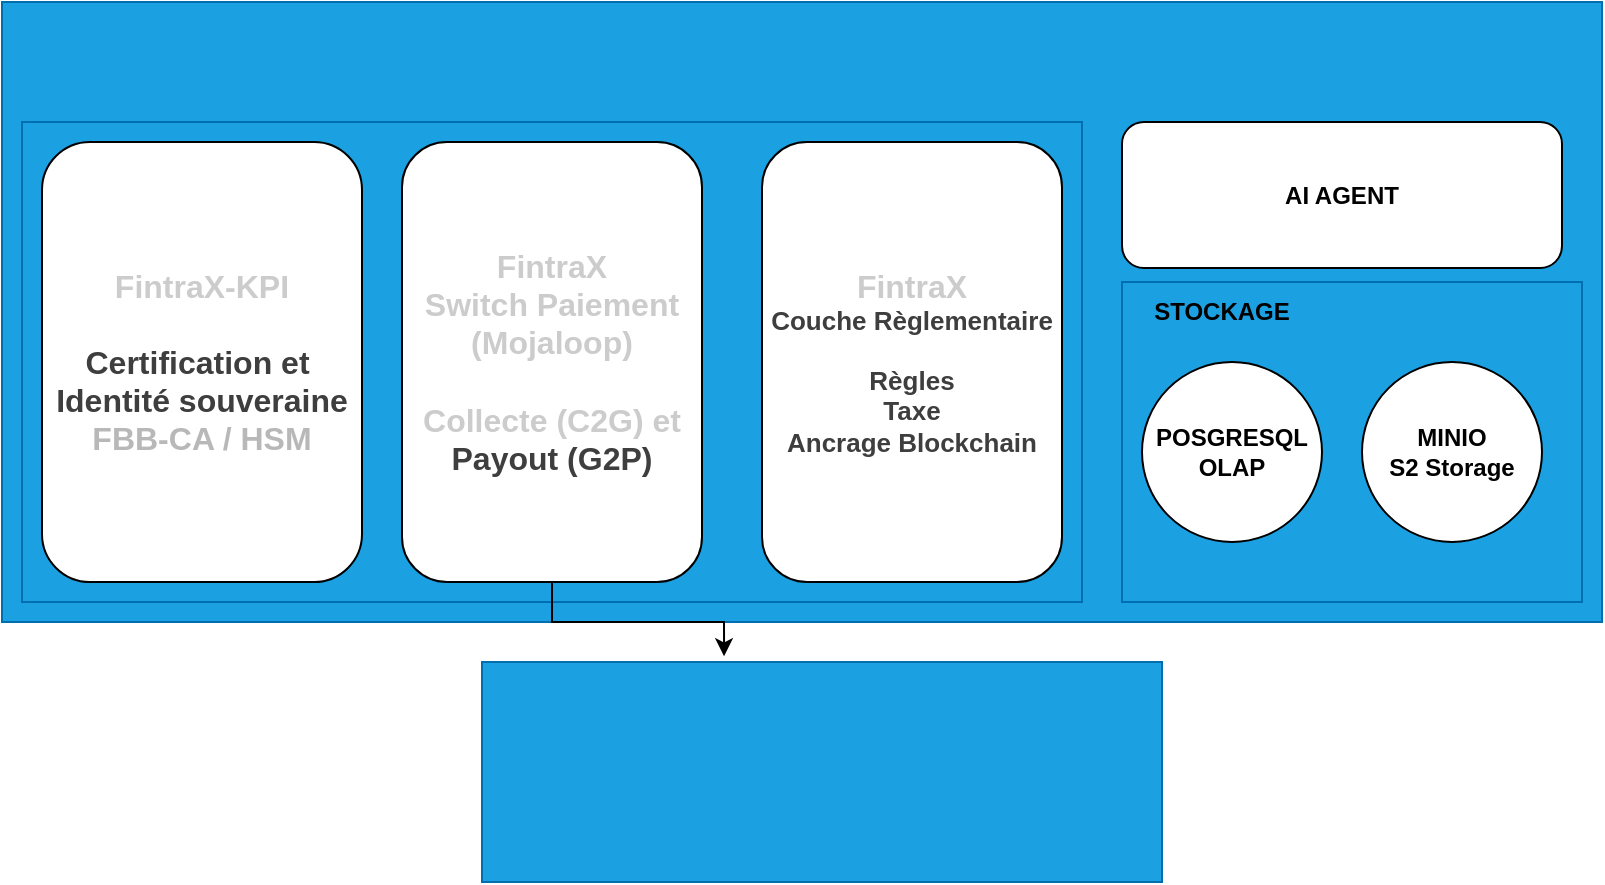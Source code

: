 <mxfile version="28.2.8">
  <diagram name="Page-1" id="pd06vX8_QuLK6uD4RIAm">
    <mxGraphModel dx="1158" dy="692" grid="1" gridSize="10" guides="1" tooltips="1" connect="1" arrows="1" fold="1" page="1" pageScale="1" pageWidth="827" pageHeight="1169" background="light-dark(#FFFFFF,#FFFFFF)" math="0" shadow="0">
      <root>
        <mxCell id="0" />
        <mxCell id="1" parent="0" />
        <mxCell id="qGJKDMODFNkzlP_5_Htt-1" value="" style="rounded=0;whiteSpace=wrap;html=1;fillColor=light-dark(#1BA1E2,#FFF2CC);fontColor=#ffffff;strokeColor=#006EAF;" parent="1" vertex="1">
          <mxGeometry x="10" y="710" width="800" height="310" as="geometry" />
        </mxCell>
        <mxCell id="qGJKDMODFNkzlP_5_Htt-2" value="" style="rounded=0;whiteSpace=wrap;html=1;fillColor=light-dark(#1BA1E2,#FFF2CC);fontColor=#ffffff;strokeColor=#006EAF;" parent="1" vertex="1">
          <mxGeometry x="250" y="1040" width="340" height="110" as="geometry" />
        </mxCell>
        <mxCell id="qGJKDMODFNkzlP_5_Htt-3" value="" style="rounded=0;whiteSpace=wrap;html=1;fillColor=light-dark(#1BA1E2,#FFE599);fontColor=#ffffff;strokeColor=#006EAF;" parent="1" vertex="1">
          <mxGeometry x="20" y="770" width="530" height="240" as="geometry" />
        </mxCell>
        <mxCell id="qGJKDMODFNkzlP_5_Htt-4" value="" style="rounded=0;whiteSpace=wrap;html=1;fillColor=light-dark(#1BA1E2,#FFE599);fontColor=#ffffff;strokeColor=#006EAF;" parent="1" vertex="1">
          <mxGeometry x="570" y="850" width="230" height="160" as="geometry" />
        </mxCell>
        <mxCell id="qGJKDMODFNkzlP_5_Htt-5" value="&lt;font style=&quot;color: light-dark(rgb(0, 0, 0), rgb(0, 0, 0));&quot;&gt;STOCKAGE&lt;/font&gt;" style="text;html=1;whiteSpace=wrap;strokeColor=none;fillColor=none;align=center;verticalAlign=middle;rounded=0;fontStyle=1" parent="1" vertex="1">
          <mxGeometry x="590" y="860" width="60" height="10" as="geometry" />
        </mxCell>
        <mxCell id="qGJKDMODFNkzlP_5_Htt-6" value="&lt;font style=&quot;color: light-dark(rgb(0, 0, 0), rgb(0, 0, 0));&quot;&gt;&lt;b&gt;POSGRESQL&lt;br&gt;OLAP&lt;/b&gt;&lt;/font&gt;" style="ellipse;whiteSpace=wrap;html=1;aspect=fixed;fillColor=light-dark(#FFFFFF,#FFD966);" parent="1" vertex="1">
          <mxGeometry x="580" y="890" width="90" height="90" as="geometry" />
        </mxCell>
        <mxCell id="qGJKDMODFNkzlP_5_Htt-7" value="&lt;font style=&quot;color: light-dark(rgb(0, 0, 0), rgb(0, 0, 0));&quot;&gt;&lt;b&gt;MINIO&lt;/b&gt;&lt;/font&gt;&lt;div&gt;&lt;font style=&quot;color: light-dark(rgb(0, 0, 0), rgb(0, 0, 0));&quot;&gt;&lt;b&gt;S2 Storage&lt;br&gt;&lt;/b&gt;&lt;/font&gt;&lt;/div&gt;" style="ellipse;whiteSpace=wrap;html=1;aspect=fixed;fillColor=light-dark(#FFFFFF,#FFD966);" parent="1" vertex="1">
          <mxGeometry x="690" y="890" width="90" height="90" as="geometry" />
        </mxCell>
        <mxCell id="qGJKDMODFNkzlP_5_Htt-8" value="&lt;b&gt;AI AGENT&lt;/b&gt;" style="rounded=1;whiteSpace=wrap;html=1;fillColor=light-dark(#FFFFFF,#FFD966);" parent="1" vertex="1">
          <mxGeometry x="570" y="770" width="220" height="73" as="geometry" />
        </mxCell>
        <mxCell id="qGJKDMODFNkzlP_5_Htt-10" value="&lt;font face=&quot;trebuchet ms, verdana, arial, sans-serif&quot; color=&quot;#cccccc&quot;&gt;&lt;span style=&quot;font-size: 16px; text-wrap-mode: nowrap;&quot;&gt;&lt;b&gt;FintraX&lt;/b&gt;&lt;/span&gt;&lt;/font&gt;&lt;div&gt;&lt;font face=&quot;trebuchet ms, verdana, arial, sans-serif&quot; color=&quot;#cccccc&quot;&gt;&lt;span style=&quot;font-size: 16px; text-wrap-mode: nowrap;&quot;&gt;&lt;b&gt;Switch Paiement&lt;/b&gt;&lt;/span&gt;&lt;/font&gt;&lt;/div&gt;&lt;div&gt;&lt;font face=&quot;trebuchet ms, verdana, arial, sans-serif&quot; color=&quot;#cccccc&quot;&gt;&lt;span style=&quot;font-size: 16px; text-wrap-mode: nowrap;&quot;&gt;&lt;b&gt;(Mojaloop)&lt;/b&gt;&lt;/span&gt;&lt;/font&gt;&lt;/div&gt;&lt;div&gt;&lt;font face=&quot;trebuchet ms, verdana, arial, sans-serif&quot; color=&quot;#cccccc&quot;&gt;&lt;span style=&quot;font-size: 16px; text-wrap-mode: nowrap;&quot;&gt;&lt;b&gt;&lt;br&gt;&lt;/b&gt;&lt;/span&gt;&lt;/font&gt;&lt;/div&gt;&lt;div&gt;&lt;font face=&quot;trebuchet ms, verdana, arial, sans-serif&quot; color=&quot;#cccccc&quot;&gt;&lt;span style=&quot;font-size: 16px; text-wrap-mode: nowrap;&quot;&gt;&lt;b&gt;Collecte (C2G) et&lt;/b&gt;&lt;/span&gt;&lt;/font&gt;&lt;/div&gt;&lt;div&gt;&lt;font face=&quot;trebuchet ms, verdana, arial, sans-serif&quot; color=&quot;#3e3e3e&quot;&gt;&lt;span style=&quot;font-size: 16px; text-wrap-mode: nowrap;&quot;&gt;&lt;b&gt;Payout (G2P)&lt;/b&gt;&lt;/span&gt;&lt;/font&gt;&lt;/div&gt;" style="rounded=1;whiteSpace=wrap;html=1;fillColor=light-dark(#FFFFFF,#FFD966);" parent="1" vertex="1">
          <mxGeometry x="210" y="780" width="150" height="220" as="geometry" />
        </mxCell>
        <mxCell id="qGJKDMODFNkzlP_5_Htt-11" value="&lt;font face=&quot;trebuchet ms, verdana, arial, sans-serif&quot; color=&quot;#cccccc&quot;&gt;&lt;span style=&quot;font-size: 16px; text-wrap-mode: nowrap;&quot;&gt;&lt;b&gt;FintraX&lt;/b&gt;&lt;/span&gt;&lt;/font&gt;&lt;div&gt;&lt;font style=&quot;&quot; face=&quot;trebuchet ms, verdana, arial, sans-serif&quot; color=&quot;#3e3e3e&quot;&gt;&lt;b style=&quot;font-size: 13px; text-wrap-mode: nowrap;&quot;&gt;Couche Règlementaire&lt;/b&gt;&lt;br&gt;&lt;br&gt;&lt;span style=&quot;font-size: 13px; text-wrap-mode: nowrap;&quot;&gt;&lt;b&gt;Règles&lt;/b&gt;&lt;/span&gt;&lt;/font&gt;&lt;/div&gt;&lt;div&gt;&lt;font style=&quot;&quot; face=&quot;trebuchet ms, verdana, arial, sans-serif&quot; color=&quot;#3e3e3e&quot;&gt;&lt;span style=&quot;font-size: 13px; text-wrap-mode: nowrap;&quot;&gt;&lt;b&gt;Taxe&lt;/b&gt;&lt;/span&gt;&lt;/font&gt;&lt;/div&gt;&lt;div&gt;&lt;font style=&quot;&quot; face=&quot;trebuchet ms, verdana, arial, sans-serif&quot; color=&quot;#3e3e3e&quot;&gt;&lt;span style=&quot;font-size: 13px; text-wrap-mode: nowrap;&quot;&gt;&lt;b&gt;Ancrage Blockchain&lt;/b&gt;&lt;/span&gt;&lt;/font&gt;&lt;/div&gt;" style="rounded=1;whiteSpace=wrap;html=1;fillColor=light-dark(#FFFFFF,#FFD966);" parent="1" vertex="1">
          <mxGeometry x="390" y="780" width="150" height="220" as="geometry" />
        </mxCell>
        <mxCell id="qGJKDMODFNkzlP_5_Htt-12" value="&lt;font face=&quot;trebuchet ms, verdana, arial, sans-serif&quot; color=&quot;#cccccc&quot;&gt;&lt;span style=&quot;font-size: 16px; text-wrap-mode: nowrap;&quot;&gt;&lt;b&gt;FintraX-KPI&lt;/b&gt;&lt;/span&gt;&lt;/font&gt;&lt;div&gt;&lt;font face=&quot;trebuchet ms, verdana, arial, sans-serif&quot; color=&quot;#3e3e3e&quot;&gt;&lt;span style=&quot;font-size: 16px; text-wrap-mode: nowrap;&quot;&gt;&lt;b&gt;&lt;br&gt;&lt;/b&gt;&lt;/span&gt;&lt;/font&gt;&lt;div&gt;&lt;font face=&quot;trebuchet ms, verdana, arial, sans-serif&quot; color=&quot;#3e3e3e&quot;&gt;&lt;span style=&quot;font-size: 16px; text-wrap-mode: nowrap;&quot;&gt;&lt;b&gt;Certification et&amp;nbsp;&lt;/b&gt;&lt;/span&gt;&lt;/font&gt;&lt;/div&gt;&lt;div&gt;&lt;font face=&quot;trebuchet ms, verdana, arial, sans-serif&quot; color=&quot;#3e3e3e&quot;&gt;&lt;span style=&quot;font-size: 16px; text-wrap-mode: nowrap;&quot;&gt;&lt;b&gt;Identité souveraine&lt;/b&gt;&lt;/span&gt;&lt;/font&gt;&lt;/div&gt;&lt;/div&gt;&lt;div&gt;&lt;font face=&quot;trebuchet ms, verdana, arial, sans-serif&quot;&gt;&lt;font color=&quot;#b8b8b8&quot;&gt;&lt;span style=&quot;font-size: 16px; text-wrap-mode: nowrap;&quot;&gt;&lt;b&gt;FBB-CA / HSM&lt;/b&gt;&lt;/span&gt;&lt;/font&gt;&lt;/font&gt;&lt;/div&gt;" style="rounded=1;whiteSpace=wrap;html=1;fillColor=light-dark(#FFFFFF,#FFD966);" parent="1" vertex="1">
          <mxGeometry x="30" y="780" width="160" height="220" as="geometry" />
        </mxCell>
        <mxCell id="h6MSf3RvYbGWdEoYm4mV-1" style="edgeStyle=orthogonalEdgeStyle;rounded=0;orthogonalLoop=1;jettySize=auto;html=1;entryX=0.356;entryY=-0.026;entryDx=0;entryDy=0;entryPerimeter=0;strokeColor=light-dark(#000000,#000000);" edge="1" parent="1" source="qGJKDMODFNkzlP_5_Htt-10" target="qGJKDMODFNkzlP_5_Htt-2">
          <mxGeometry relative="1" as="geometry" />
        </mxCell>
      </root>
    </mxGraphModel>
  </diagram>
</mxfile>

